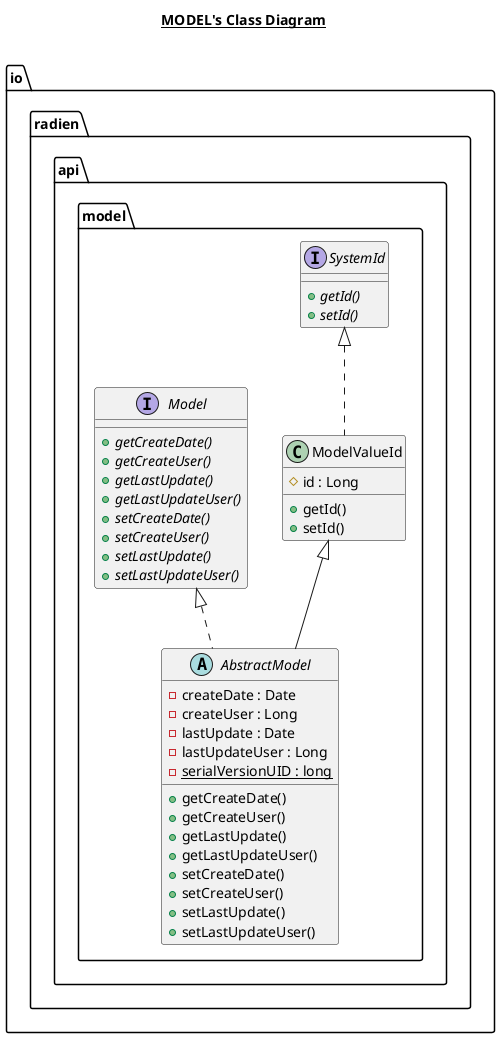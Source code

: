 @startuml

title __MODEL's Class Diagram__\n

  namespace io.radien.api {
    namespace model {
      abstract class io.radien.api.model.AbstractModel {
          - createDate : Date
          - createUser : Long
          - lastUpdate : Date
          - lastUpdateUser : Long
          {static} - serialVersionUID : long
          + getCreateDate()
          + getCreateUser()
          + getLastUpdate()
          + getLastUpdateUser()
          + setCreateDate()
          + setCreateUser()
          + setLastUpdate()
          + setLastUpdateUser()
      }
    }
  }
  

  namespace io.radien.api {
    namespace model {
      interface io.radien.api.model.Model {
          {abstract} + getCreateDate()
          {abstract} + getCreateUser()
          {abstract} + getLastUpdate()
          {abstract} + getLastUpdateUser()
          {abstract} + setCreateDate()
          {abstract} + setCreateUser()
          {abstract} + setLastUpdate()
          {abstract} + setLastUpdateUser()
      }
    }
  }
  

  namespace io.radien.api {
    namespace model {
      class io.radien.api.model.ModelValueId {
          # id : Long
          + getId()
          + setId()
      }
    }
  }
  

  namespace io.radien.api {
    namespace model {
      interface io.radien.api.model.SystemId {
          {abstract} + getId()
          {abstract} + setId()
      }
    }
  }
  

  io.radien.api.model.AbstractModel .up.|> io.radien.api.model.Model
  io.radien.api.model.AbstractModel -up-|> io.radien.api.model.ModelValueId
  io.radien.api.model.ModelValueId .up.|> io.radien.api.model.SystemId


 

@enduml
